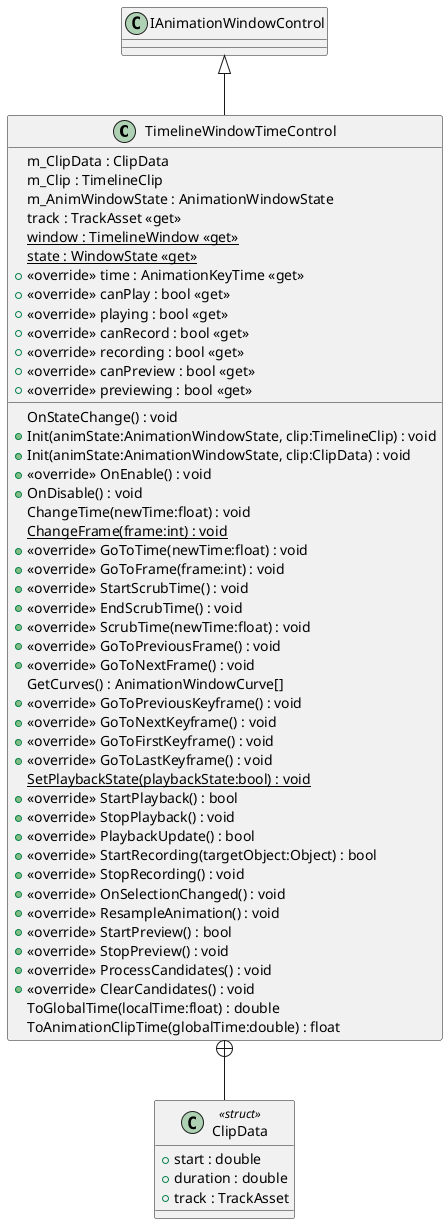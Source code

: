 @startuml
class TimelineWindowTimeControl {
    m_ClipData : ClipData
    m_Clip : TimelineClip
    m_AnimWindowState : AnimationWindowState
    track : TrackAsset <<get>>
    {static} window : TimelineWindow <<get>>
    {static} state : WindowState <<get>>
    OnStateChange() : void
    + Init(animState:AnimationWindowState, clip:TimelineClip) : void
    + Init(animState:AnimationWindowState, clip:ClipData) : void
    + <<override>> OnEnable() : void
    + OnDisable() : void
    + <<override>> time : AnimationKeyTime <<get>>
    ChangeTime(newTime:float) : void
    {static} ChangeFrame(frame:int) : void
    + <<override>> GoToTime(newTime:float) : void
    + <<override>> GoToFrame(frame:int) : void
    + <<override>> StartScrubTime() : void
    + <<override>> EndScrubTime() : void
    + <<override>> ScrubTime(newTime:float) : void
    + <<override>> GoToPreviousFrame() : void
    + <<override>> GoToNextFrame() : void
    GetCurves() : AnimationWindowCurve[]
    + <<override>> GoToPreviousKeyframe() : void
    + <<override>> GoToNextKeyframe() : void
    + <<override>> GoToFirstKeyframe() : void
    + <<override>> GoToLastKeyframe() : void
    + <<override>> canPlay : bool <<get>>
    + <<override>> playing : bool <<get>>
    {static} SetPlaybackState(playbackState:bool) : void
    + <<override>> StartPlayback() : bool
    + <<override>> StopPlayback() : void
    + <<override>> PlaybackUpdate() : bool
    + <<override>> canRecord : bool <<get>>
    + <<override>> recording : bool <<get>>
    + <<override>> canPreview : bool <<get>>
    + <<override>> previewing : bool <<get>>
    + <<override>> StartRecording(targetObject:Object) : bool
    + <<override>> StopRecording() : void
    + <<override>> OnSelectionChanged() : void
    + <<override>> ResampleAnimation() : void
    + <<override>> StartPreview() : bool
    + <<override>> StopPreview() : void
    + <<override>> ProcessCandidates() : void
    + <<override>> ClearCandidates() : void
    ToGlobalTime(localTime:float) : double
    ToAnimationClipTime(globalTime:double) : float
}
class ClipData <<struct>> {
    + start : double
    + duration : double
    + track : TrackAsset
}
IAnimationWindowControl <|-- TimelineWindowTimeControl
TimelineWindowTimeControl +-- ClipData
@enduml
